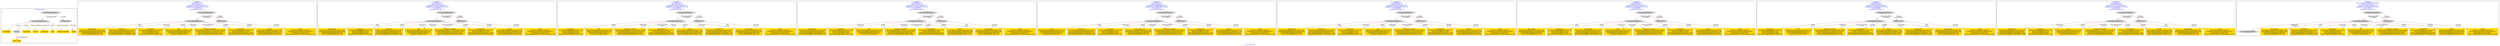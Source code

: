 digraph n0 {
fontcolor="blue"
remincross="true"
label="s22-s-moca.xml"
subgraph cluster_0 {
label="1-correct model"
n2[style="filled",color="white",fillcolor="lightgray",label="CulturalHeritageObject1"];
n3[shape="plaintext",style="filled",fillcolor="gold",label="creationDate"];
n4[style="filled",color="white",fillcolor="lightgray",label="Person1"];
n5[shape="plaintext",style="filled",fillcolor="gold",label="Dimensions"];
n6[shape="plaintext",style="filled",fillcolor="gold",label="Process"];
n7[shape="plaintext",style="filled",fillcolor="gold",label="Provenance"];
n8[shape="plaintext",style="filled",fillcolor="gold",label="title"];
n9[shape="plaintext",style="filled",fillcolor="gold",label="Assension_Number"];
n10[shape="plaintext",style="filled",fillcolor="gold",label="Artist_Name"];
n11[style="filled",color="white",fillcolor="lightgray",label="EuropeanaAggregation1"];
n12[style="filled",color="white",fillcolor="lightgray",label="WebResource1"];
n13[shape="plaintext",style="filled",fillcolor="gold",label="image"];
}
subgraph cluster_1 {
label="candidate 0\nlink coherence:1.0\nnode coherence:1.0\nconfidence:0.6321370163633397\nmapping score:0.6690456721211132\ncost:9.98754\n-precision:0.8-recall:0.73"
n15[style="filled",color="white",fillcolor="lightgray",label="EuropeanaAggregation1"];
n16[style="filled",color="white",fillcolor="lightgray",label="CulturalHeritageObject1"];
n17[style="filled",color="white",fillcolor="lightgray",label="WebResource1"];
n18[shape="plaintext",style="filled",fillcolor="gold",label="Artist_Name\n[Document,columnSubClassOfLink,0.33]\n[CulturalHeritageObject,description,0.262]\n[CulturalHeritageObject,title,0.24]\n[Person,nameOfThePerson,0.168]"];
n19[shape="plaintext",style="filled",fillcolor="gold",label="Provenance\n[CulturalHeritageObject,provenance,0.422]\n[Person,biographicalInformation,0.374]\n[CulturalHeritageObject,description,0.121]\n[CulturalHeritageObject,rightsHolder,0.084]"];
n20[shape="plaintext",style="filled",fillcolor="gold",label="Dimensions\n[CulturalHeritageObject,extent,0.978]\n[Person,dateOfDeath,0.012]\n[Person,dateOfBirth,0.008]\n[Person,biographicalInformation,0.001]"];
n21[shape="plaintext",style="filled",fillcolor="gold",label="title\n[CulturalHeritageObject,description,0.522]\n[Person,biographicalInformation,0.25]\n[CulturalHeritageObject,title,0.13]\n[Document,classLink,0.097]"];
n22[shape="plaintext",style="filled",fillcolor="gold",label="image\n[WebResource,classLink,0.926]\n[Document,columnSubClassOfLink,0.036]\n[Document,classLink,0.022]\n[CulturalHeritageObject,accessionNumber,0.016]"];
n23[shape="plaintext",style="filled",fillcolor="gold",label="Assension_Number\n[CulturalHeritageObject,accessionNumber,0.808]\n[CulturalHeritageObject,provenance,0.109]\n[Person,biographicalInformation,0.048]\n[CulturalHeritageObject,description,0.035]"];
n24[shape="plaintext",style="filled",fillcolor="gold",label="creationDate\n[CulturalHeritageObject,created,0.377]\n[Person,dateOfDeath,0.269]\n[Person,biographicalInformation,0.264]\n[CulturalHeritageObject,description,0.09]"];
n25[shape="plaintext",style="filled",fillcolor="gold",label="Process\n[CulturalHeritageObject,medium,0.784]\n[CulturalHeritageObject,description,0.18]\n[CulturalHeritageObject,extent,0.023]\n[Person,biographicalInformation,0.013]"];
}
subgraph cluster_2 {
label="candidate 1\nlink coherence:1.0\nnode coherence:1.0\nconfidence:0.6321370163633397\nmapping score:0.6690456721211132\ncost:9.98754\n-precision:0.8-recall:0.73"
n27[style="filled",color="white",fillcolor="lightgray",label="EuropeanaAggregation1"];
n28[style="filled",color="white",fillcolor="lightgray",label="CulturalHeritageObject1"];
n29[style="filled",color="white",fillcolor="lightgray",label="WebResource1"];
n30[shape="plaintext",style="filled",fillcolor="gold",label="Artist_Name\n[Document,columnSubClassOfLink,0.33]\n[CulturalHeritageObject,description,0.262]\n[CulturalHeritageObject,title,0.24]\n[Person,nameOfThePerson,0.168]"];
n31[shape="plaintext",style="filled",fillcolor="gold",label="Dimensions\n[CulturalHeritageObject,extent,0.978]\n[Person,dateOfDeath,0.012]\n[Person,dateOfBirth,0.008]\n[Person,biographicalInformation,0.001]"];
n32[shape="plaintext",style="filled",fillcolor="gold",label="Provenance\n[CulturalHeritageObject,provenance,0.422]\n[Person,biographicalInformation,0.374]\n[CulturalHeritageObject,description,0.121]\n[CulturalHeritageObject,rightsHolder,0.084]"];
n33[shape="plaintext",style="filled",fillcolor="gold",label="title\n[CulturalHeritageObject,description,0.522]\n[Person,biographicalInformation,0.25]\n[CulturalHeritageObject,title,0.13]\n[Document,classLink,0.097]"];
n34[shape="plaintext",style="filled",fillcolor="gold",label="image\n[WebResource,classLink,0.926]\n[Document,columnSubClassOfLink,0.036]\n[Document,classLink,0.022]\n[CulturalHeritageObject,accessionNumber,0.016]"];
n35[shape="plaintext",style="filled",fillcolor="gold",label="Assension_Number\n[CulturalHeritageObject,accessionNumber,0.808]\n[CulturalHeritageObject,provenance,0.109]\n[Person,biographicalInformation,0.048]\n[CulturalHeritageObject,description,0.035]"];
n36[shape="plaintext",style="filled",fillcolor="gold",label="creationDate\n[CulturalHeritageObject,created,0.377]\n[Person,dateOfDeath,0.269]\n[Person,biographicalInformation,0.264]\n[CulturalHeritageObject,description,0.09]"];
n37[shape="plaintext",style="filled",fillcolor="gold",label="Process\n[CulturalHeritageObject,medium,0.784]\n[CulturalHeritageObject,description,0.18]\n[CulturalHeritageObject,extent,0.023]\n[Person,biographicalInformation,0.013]"];
}
subgraph cluster_3 {
label="candidate 2\nlink coherence:1.0\nnode coherence:1.0\nconfidence:0.6321370163633397\nmapping score:0.6690456721211132\ncost:9.98754\n-precision:0.8-recall:0.73"
n39[style="filled",color="white",fillcolor="lightgray",label="EuropeanaAggregation1"];
n40[style="filled",color="white",fillcolor="lightgray",label="CulturalHeritageObject2"];
n41[style="filled",color="white",fillcolor="lightgray",label="WebResource1"];
n42[shape="plaintext",style="filled",fillcolor="gold",label="Dimensions\n[CulturalHeritageObject,extent,0.978]\n[Person,dateOfDeath,0.012]\n[Person,dateOfBirth,0.008]\n[Person,biographicalInformation,0.001]"];
n43[shape="plaintext",style="filled",fillcolor="gold",label="title\n[CulturalHeritageObject,description,0.522]\n[Person,biographicalInformation,0.25]\n[CulturalHeritageObject,title,0.13]\n[Document,classLink,0.097]"];
n44[shape="plaintext",style="filled",fillcolor="gold",label="Assension_Number\n[CulturalHeritageObject,accessionNumber,0.808]\n[CulturalHeritageObject,provenance,0.109]\n[Person,biographicalInformation,0.048]\n[CulturalHeritageObject,description,0.035]"];
n45[shape="plaintext",style="filled",fillcolor="gold",label="creationDate\n[CulturalHeritageObject,created,0.377]\n[Person,dateOfDeath,0.269]\n[Person,biographicalInformation,0.264]\n[CulturalHeritageObject,description,0.09]"];
n46[shape="plaintext",style="filled",fillcolor="gold",label="Process\n[CulturalHeritageObject,medium,0.784]\n[CulturalHeritageObject,description,0.18]\n[CulturalHeritageObject,extent,0.023]\n[Person,biographicalInformation,0.013]"];
n47[shape="plaintext",style="filled",fillcolor="gold",label="image\n[WebResource,classLink,0.926]\n[Document,columnSubClassOfLink,0.036]\n[Document,classLink,0.022]\n[CulturalHeritageObject,accessionNumber,0.016]"];
n48[shape="plaintext",style="filled",fillcolor="gold",label="Provenance\n[CulturalHeritageObject,provenance,0.422]\n[Person,biographicalInformation,0.374]\n[CulturalHeritageObject,description,0.121]\n[CulturalHeritageObject,rightsHolder,0.084]"];
n49[shape="plaintext",style="filled",fillcolor="gold",label="Artist_Name\n[Document,columnSubClassOfLink,0.33]\n[CulturalHeritageObject,description,0.262]\n[CulturalHeritageObject,title,0.24]\n[Person,nameOfThePerson,0.168]"];
}
subgraph cluster_4 {
label="candidate 3\nlink coherence:1.0\nnode coherence:1.0\nconfidence:0.6321370163633397\nmapping score:0.6690456721211132\ncost:9.98754\n-precision:0.8-recall:0.73"
n51[style="filled",color="white",fillcolor="lightgray",label="EuropeanaAggregation1"];
n52[style="filled",color="white",fillcolor="lightgray",label="CulturalHeritageObject2"];
n53[style="filled",color="white",fillcolor="lightgray",label="WebResource1"];
n54[shape="plaintext",style="filled",fillcolor="gold",label="Provenance\n[CulturalHeritageObject,provenance,0.422]\n[Person,biographicalInformation,0.374]\n[CulturalHeritageObject,description,0.121]\n[CulturalHeritageObject,rightsHolder,0.084]"];
n55[shape="plaintext",style="filled",fillcolor="gold",label="Dimensions\n[CulturalHeritageObject,extent,0.978]\n[Person,dateOfDeath,0.012]\n[Person,dateOfBirth,0.008]\n[Person,biographicalInformation,0.001]"];
n56[shape="plaintext",style="filled",fillcolor="gold",label="title\n[CulturalHeritageObject,description,0.522]\n[Person,biographicalInformation,0.25]\n[CulturalHeritageObject,title,0.13]\n[Document,classLink,0.097]"];
n57[shape="plaintext",style="filled",fillcolor="gold",label="Assension_Number\n[CulturalHeritageObject,accessionNumber,0.808]\n[CulturalHeritageObject,provenance,0.109]\n[Person,biographicalInformation,0.048]\n[CulturalHeritageObject,description,0.035]"];
n58[shape="plaintext",style="filled",fillcolor="gold",label="creationDate\n[CulturalHeritageObject,created,0.377]\n[Person,dateOfDeath,0.269]\n[Person,biographicalInformation,0.264]\n[CulturalHeritageObject,description,0.09]"];
n59[shape="plaintext",style="filled",fillcolor="gold",label="Process\n[CulturalHeritageObject,medium,0.784]\n[CulturalHeritageObject,description,0.18]\n[CulturalHeritageObject,extent,0.023]\n[Person,biographicalInformation,0.013]"];
n60[shape="plaintext",style="filled",fillcolor="gold",label="image\n[WebResource,classLink,0.926]\n[Document,columnSubClassOfLink,0.036]\n[Document,classLink,0.022]\n[CulturalHeritageObject,accessionNumber,0.016]"];
n61[shape="plaintext",style="filled",fillcolor="gold",label="Artist_Name\n[Document,columnSubClassOfLink,0.33]\n[CulturalHeritageObject,description,0.262]\n[CulturalHeritageObject,title,0.24]\n[Person,nameOfThePerson,0.168]"];
}
subgraph cluster_5 {
label="candidate 4\nlink coherence:1.0\nnode coherence:1.0\nconfidence:0.5858853683319377\nmapping score:0.6536284561106459\ncost:9.98754\n-precision:0.9-recall:0.82"
n63[style="filled",color="white",fillcolor="lightgray",label="EuropeanaAggregation1"];
n64[style="filled",color="white",fillcolor="lightgray",label="CulturalHeritageObject1"];
n65[style="filled",color="white",fillcolor="lightgray",label="WebResource1"];
n66[shape="plaintext",style="filled",fillcolor="gold",label="title\n[CulturalHeritageObject,description,0.522]\n[Person,biographicalInformation,0.25]\n[CulturalHeritageObject,title,0.13]\n[Document,classLink,0.097]"];
n67[shape="plaintext",style="filled",fillcolor="gold",label="Provenance\n[CulturalHeritageObject,provenance,0.422]\n[Person,biographicalInformation,0.374]\n[CulturalHeritageObject,description,0.121]\n[CulturalHeritageObject,rightsHolder,0.084]"];
n68[shape="plaintext",style="filled",fillcolor="gold",label="Dimensions\n[CulturalHeritageObject,extent,0.978]\n[Person,dateOfDeath,0.012]\n[Person,dateOfBirth,0.008]\n[Person,biographicalInformation,0.001]"];
n69[shape="plaintext",style="filled",fillcolor="gold",label="Artist_Name\n[Document,columnSubClassOfLink,0.33]\n[CulturalHeritageObject,description,0.262]\n[CulturalHeritageObject,title,0.24]\n[Person,nameOfThePerson,0.168]"];
n70[shape="plaintext",style="filled",fillcolor="gold",label="image\n[WebResource,classLink,0.926]\n[Document,columnSubClassOfLink,0.036]\n[Document,classLink,0.022]\n[CulturalHeritageObject,accessionNumber,0.016]"];
n71[shape="plaintext",style="filled",fillcolor="gold",label="Assension_Number\n[CulturalHeritageObject,accessionNumber,0.808]\n[CulturalHeritageObject,provenance,0.109]\n[Person,biographicalInformation,0.048]\n[CulturalHeritageObject,description,0.035]"];
n72[shape="plaintext",style="filled",fillcolor="gold",label="creationDate\n[CulturalHeritageObject,created,0.377]\n[Person,dateOfDeath,0.269]\n[Person,biographicalInformation,0.264]\n[CulturalHeritageObject,description,0.09]"];
n73[shape="plaintext",style="filled",fillcolor="gold",label="Process\n[CulturalHeritageObject,medium,0.784]\n[CulturalHeritageObject,description,0.18]\n[CulturalHeritageObject,extent,0.023]\n[Person,biographicalInformation,0.013]"];
}
subgraph cluster_6 {
label="candidate 5\nlink coherence:1.0\nnode coherence:1.0\nconfidence:0.6321370163633397\nmapping score:0.6690456721211132\ncost:9.98786\n-precision:0.8-recall:0.73"
n75[style="filled",color="white",fillcolor="lightgray",label="EuropeanaAggregation1"];
n76[style="filled",color="white",fillcolor="lightgray",label="CulturalHeritageObject1"];
n77[style="filled",color="white",fillcolor="lightgray",label="WebResource2"];
n78[shape="plaintext",style="filled",fillcolor="gold",label="image\n[WebResource,classLink,0.926]\n[Document,columnSubClassOfLink,0.036]\n[Document,classLink,0.022]\n[CulturalHeritageObject,accessionNumber,0.016]"];
n79[shape="plaintext",style="filled",fillcolor="gold",label="Artist_Name\n[Document,columnSubClassOfLink,0.33]\n[CulturalHeritageObject,description,0.262]\n[CulturalHeritageObject,title,0.24]\n[Person,nameOfThePerson,0.168]"];
n80[shape="plaintext",style="filled",fillcolor="gold",label="Provenance\n[CulturalHeritageObject,provenance,0.422]\n[Person,biographicalInformation,0.374]\n[CulturalHeritageObject,description,0.121]\n[CulturalHeritageObject,rightsHolder,0.084]"];
n81[shape="plaintext",style="filled",fillcolor="gold",label="Dimensions\n[CulturalHeritageObject,extent,0.978]\n[Person,dateOfDeath,0.012]\n[Person,dateOfBirth,0.008]\n[Person,biographicalInformation,0.001]"];
n82[shape="plaintext",style="filled",fillcolor="gold",label="title\n[CulturalHeritageObject,description,0.522]\n[Person,biographicalInformation,0.25]\n[CulturalHeritageObject,title,0.13]\n[Document,classLink,0.097]"];
n83[shape="plaintext",style="filled",fillcolor="gold",label="Assension_Number\n[CulturalHeritageObject,accessionNumber,0.808]\n[CulturalHeritageObject,provenance,0.109]\n[Person,biographicalInformation,0.048]\n[CulturalHeritageObject,description,0.035]"];
n84[shape="plaintext",style="filled",fillcolor="gold",label="creationDate\n[CulturalHeritageObject,created,0.377]\n[Person,dateOfDeath,0.269]\n[Person,biographicalInformation,0.264]\n[CulturalHeritageObject,description,0.09]"];
n85[shape="plaintext",style="filled",fillcolor="gold",label="Process\n[CulturalHeritageObject,medium,0.784]\n[CulturalHeritageObject,description,0.18]\n[CulturalHeritageObject,extent,0.023]\n[Person,biographicalInformation,0.013]"];
}
subgraph cluster_7 {
label="candidate 6\nlink coherence:1.0\nnode coherence:1.0\nconfidence:0.6321370163633397\nmapping score:0.6690456721211132\ncost:9.98786\n-precision:0.8-recall:0.73"
n87[style="filled",color="white",fillcolor="lightgray",label="EuropeanaAggregation1"];
n88[style="filled",color="white",fillcolor="lightgray",label="CulturalHeritageObject1"];
n89[style="filled",color="white",fillcolor="lightgray",label="WebResource2"];
n90[shape="plaintext",style="filled",fillcolor="gold",label="image\n[WebResource,classLink,0.926]\n[Document,columnSubClassOfLink,0.036]\n[Document,classLink,0.022]\n[CulturalHeritageObject,accessionNumber,0.016]"];
n91[shape="plaintext",style="filled",fillcolor="gold",label="Artist_Name\n[Document,columnSubClassOfLink,0.33]\n[CulturalHeritageObject,description,0.262]\n[CulturalHeritageObject,title,0.24]\n[Person,nameOfThePerson,0.168]"];
n92[shape="plaintext",style="filled",fillcolor="gold",label="Dimensions\n[CulturalHeritageObject,extent,0.978]\n[Person,dateOfDeath,0.012]\n[Person,dateOfBirth,0.008]\n[Person,biographicalInformation,0.001]"];
n93[shape="plaintext",style="filled",fillcolor="gold",label="Provenance\n[CulturalHeritageObject,provenance,0.422]\n[Person,biographicalInformation,0.374]\n[CulturalHeritageObject,description,0.121]\n[CulturalHeritageObject,rightsHolder,0.084]"];
n94[shape="plaintext",style="filled",fillcolor="gold",label="title\n[CulturalHeritageObject,description,0.522]\n[Person,biographicalInformation,0.25]\n[CulturalHeritageObject,title,0.13]\n[Document,classLink,0.097]"];
n95[shape="plaintext",style="filled",fillcolor="gold",label="Assension_Number\n[CulturalHeritageObject,accessionNumber,0.808]\n[CulturalHeritageObject,provenance,0.109]\n[Person,biographicalInformation,0.048]\n[CulturalHeritageObject,description,0.035]"];
n96[shape="plaintext",style="filled",fillcolor="gold",label="creationDate\n[CulturalHeritageObject,created,0.377]\n[Person,dateOfDeath,0.269]\n[Person,biographicalInformation,0.264]\n[CulturalHeritageObject,description,0.09]"];
n97[shape="plaintext",style="filled",fillcolor="gold",label="Process\n[CulturalHeritageObject,medium,0.784]\n[CulturalHeritageObject,description,0.18]\n[CulturalHeritageObject,extent,0.023]\n[Person,biographicalInformation,0.013]"];
}
subgraph cluster_8 {
label="candidate 7\nlink coherence:1.0\nnode coherence:1.0\nconfidence:0.6321370163633397\nmapping score:0.6690456721211132\ncost:9.98786\n-precision:0.8-recall:0.73"
n99[style="filled",color="white",fillcolor="lightgray",label="EuropeanaAggregation1"];
n100[style="filled",color="white",fillcolor="lightgray",label="CulturalHeritageObject2"];
n101[style="filled",color="white",fillcolor="lightgray",label="WebResource2"];
n102[shape="plaintext",style="filled",fillcolor="gold",label="image\n[WebResource,classLink,0.926]\n[Document,columnSubClassOfLink,0.036]\n[Document,classLink,0.022]\n[CulturalHeritageObject,accessionNumber,0.016]"];
n103[shape="plaintext",style="filled",fillcolor="gold",label="Dimensions\n[CulturalHeritageObject,extent,0.978]\n[Person,dateOfDeath,0.012]\n[Person,dateOfBirth,0.008]\n[Person,biographicalInformation,0.001]"];
n104[shape="plaintext",style="filled",fillcolor="gold",label="title\n[CulturalHeritageObject,description,0.522]\n[Person,biographicalInformation,0.25]\n[CulturalHeritageObject,title,0.13]\n[Document,classLink,0.097]"];
n105[shape="plaintext",style="filled",fillcolor="gold",label="Assension_Number\n[CulturalHeritageObject,accessionNumber,0.808]\n[CulturalHeritageObject,provenance,0.109]\n[Person,biographicalInformation,0.048]\n[CulturalHeritageObject,description,0.035]"];
n106[shape="plaintext",style="filled",fillcolor="gold",label="creationDate\n[CulturalHeritageObject,created,0.377]\n[Person,dateOfDeath,0.269]\n[Person,biographicalInformation,0.264]\n[CulturalHeritageObject,description,0.09]"];
n107[shape="plaintext",style="filled",fillcolor="gold",label="Process\n[CulturalHeritageObject,medium,0.784]\n[CulturalHeritageObject,description,0.18]\n[CulturalHeritageObject,extent,0.023]\n[Person,biographicalInformation,0.013]"];
n108[shape="plaintext",style="filled",fillcolor="gold",label="Provenance\n[CulturalHeritageObject,provenance,0.422]\n[Person,biographicalInformation,0.374]\n[CulturalHeritageObject,description,0.121]\n[CulturalHeritageObject,rightsHolder,0.084]"];
n109[shape="plaintext",style="filled",fillcolor="gold",label="Artist_Name\n[Document,columnSubClassOfLink,0.33]\n[CulturalHeritageObject,description,0.262]\n[CulturalHeritageObject,title,0.24]\n[Person,nameOfThePerson,0.168]"];
}
subgraph cluster_9 {
label="candidate 8\nlink coherence:1.0\nnode coherence:1.0\nconfidence:0.6321370163633397\nmapping score:0.6690456721211132\ncost:9.98786\n-precision:0.8-recall:0.73"
n111[style="filled",color="white",fillcolor="lightgray",label="EuropeanaAggregation1"];
n112[style="filled",color="white",fillcolor="lightgray",label="CulturalHeritageObject2"];
n113[style="filled",color="white",fillcolor="lightgray",label="WebResource2"];
n114[shape="plaintext",style="filled",fillcolor="gold",label="image\n[WebResource,classLink,0.926]\n[Document,columnSubClassOfLink,0.036]\n[Document,classLink,0.022]\n[CulturalHeritageObject,accessionNumber,0.016]"];
n115[shape="plaintext",style="filled",fillcolor="gold",label="Provenance\n[CulturalHeritageObject,provenance,0.422]\n[Person,biographicalInformation,0.374]\n[CulturalHeritageObject,description,0.121]\n[CulturalHeritageObject,rightsHolder,0.084]"];
n116[shape="plaintext",style="filled",fillcolor="gold",label="Dimensions\n[CulturalHeritageObject,extent,0.978]\n[Person,dateOfDeath,0.012]\n[Person,dateOfBirth,0.008]\n[Person,biographicalInformation,0.001]"];
n117[shape="plaintext",style="filled",fillcolor="gold",label="title\n[CulturalHeritageObject,description,0.522]\n[Person,biographicalInformation,0.25]\n[CulturalHeritageObject,title,0.13]\n[Document,classLink,0.097]"];
n118[shape="plaintext",style="filled",fillcolor="gold",label="Assension_Number\n[CulturalHeritageObject,accessionNumber,0.808]\n[CulturalHeritageObject,provenance,0.109]\n[Person,biographicalInformation,0.048]\n[CulturalHeritageObject,description,0.035]"];
n119[shape="plaintext",style="filled",fillcolor="gold",label="creationDate\n[CulturalHeritageObject,created,0.377]\n[Person,dateOfDeath,0.269]\n[Person,biographicalInformation,0.264]\n[CulturalHeritageObject,description,0.09]"];
n120[shape="plaintext",style="filled",fillcolor="gold",label="Process\n[CulturalHeritageObject,medium,0.784]\n[CulturalHeritageObject,description,0.18]\n[CulturalHeritageObject,extent,0.023]\n[Person,biographicalInformation,0.013]"];
n121[shape="plaintext",style="filled",fillcolor="gold",label="Artist_Name\n[Document,columnSubClassOfLink,0.33]\n[CulturalHeritageObject,description,0.262]\n[CulturalHeritageObject,title,0.24]\n[Person,nameOfThePerson,0.168]"];
}
subgraph cluster_10 {
label="candidate 9\nlink coherence:0.9090909090909091\nnode coherence:1.0\nconfidence:0.6321370163633397\nmapping score:0.6690456721211132\ncost:10.98331\n-precision:0.73-recall:0.73"
n123[style="filled",color="white",fillcolor="lightgray",label="CulturalHeritageObject1"];
n124[style="filled",color="white",fillcolor="lightgray",label="CulturalHeritageObject2"];
n125[style="filled",color="white",fillcolor="lightgray",label="EuropeanaAggregation1"];
n126[style="filled",color="white",fillcolor="lightgray",label="WebResource1"];
n127[shape="plaintext",style="filled",fillcolor="gold",label="Artist_Name\n[Document,columnSubClassOfLink,0.33]\n[CulturalHeritageObject,description,0.262]\n[CulturalHeritageObject,title,0.24]\n[Person,nameOfThePerson,0.168]"];
n128[shape="plaintext",style="filled",fillcolor="gold",label="Provenance\n[CulturalHeritageObject,provenance,0.422]\n[Person,biographicalInformation,0.374]\n[CulturalHeritageObject,description,0.121]\n[CulturalHeritageObject,rightsHolder,0.084]"];
n129[shape="plaintext",style="filled",fillcolor="gold",label="Dimensions\n[CulturalHeritageObject,extent,0.978]\n[Person,dateOfDeath,0.012]\n[Person,dateOfBirth,0.008]\n[Person,biographicalInformation,0.001]"];
n130[shape="plaintext",style="filled",fillcolor="gold",label="title\n[CulturalHeritageObject,description,0.522]\n[Person,biographicalInformation,0.25]\n[CulturalHeritageObject,title,0.13]\n[Document,classLink,0.097]"];
n131[shape="plaintext",style="filled",fillcolor="gold",label="image\n[WebResource,classLink,0.926]\n[Document,columnSubClassOfLink,0.036]\n[Document,classLink,0.022]\n[CulturalHeritageObject,accessionNumber,0.016]"];
n132[shape="plaintext",style="filled",fillcolor="gold",label="Assension_Number\n[CulturalHeritageObject,accessionNumber,0.808]\n[CulturalHeritageObject,provenance,0.109]\n[Person,biographicalInformation,0.048]\n[CulturalHeritageObject,description,0.035]"];
n133[shape="plaintext",style="filled",fillcolor="gold",label="creationDate\n[CulturalHeritageObject,created,0.377]\n[Person,dateOfDeath,0.269]\n[Person,biographicalInformation,0.264]\n[CulturalHeritageObject,description,0.09]"];
n134[shape="plaintext",style="filled",fillcolor="gold",label="Process\n[CulturalHeritageObject,medium,0.784]\n[CulturalHeritageObject,description,0.18]\n[CulturalHeritageObject,extent,0.023]\n[Person,biographicalInformation,0.013]"];
}
n2 -> n3[color="brown",fontcolor="black",label="created"]
n2 -> n4[color="brown",fontcolor="black",label="creator"]
n2 -> n5[color="brown",fontcolor="black",label="extent"]
n2 -> n6[color="brown",fontcolor="black",label="medium"]
n2 -> n7[color="brown",fontcolor="black",label="provenance"]
n2 -> n8[color="brown",fontcolor="black",label="title"]
n2 -> n9[color="brown",fontcolor="black",label="accessionNumber"]
n4 -> n10[color="brown",fontcolor="black",label="nameOfThePerson"]
n11 -> n2[color="brown",fontcolor="black",label="aggregatedCHO"]
n11 -> n12[color="brown",fontcolor="black",label="hasView"]
n12 -> n13[color="brown",fontcolor="black",label="classLink"]
n15 -> n16[color="brown",fontcolor="black",label="aggregatedCHO\nw=0.99397"]
n15 -> n17[color="brown",fontcolor="black",label="hasView\nw=0.99357"]
n16 -> n18[color="brown",fontcolor="black",label="title\nw=1.0"]
n16 -> n19[color="brown",fontcolor="black",label="provenance\nw=1.0"]
n16 -> n20[color="brown",fontcolor="black",label="extent\nw=1.0"]
n16 -> n21[color="brown",fontcolor="black",label="description\nw=1.0"]
n17 -> n22[color="brown",fontcolor="black",label="classLink\nw=1.0"]
n16 -> n23[color="brown",fontcolor="black",label="accessionNumber\nw=1.0"]
n16 -> n24[color="brown",fontcolor="black",label="created\nw=1.0"]
n16 -> n25[color="brown",fontcolor="black",label="medium\nw=1.0"]
n27 -> n28[color="brown",fontcolor="black",label="aggregatedCHO\nw=0.99397"]
n27 -> n29[color="brown",fontcolor="black",label="hasView\nw=0.99357"]
n28 -> n30[color="brown",fontcolor="black",label="title\nw=1.0"]
n28 -> n31[color="brown",fontcolor="black",label="extent\nw=1.0"]
n28 -> n32[color="brown",fontcolor="black",label="provenance\nw=1.0"]
n28 -> n33[color="brown",fontcolor="black",label="description\nw=1.0"]
n29 -> n34[color="brown",fontcolor="black",label="classLink\nw=1.0"]
n28 -> n35[color="brown",fontcolor="black",label="accessionNumber\nw=1.0"]
n28 -> n36[color="brown",fontcolor="black",label="created\nw=1.0"]
n28 -> n37[color="brown",fontcolor="black",label="medium\nw=1.0"]
n39 -> n40[color="brown",fontcolor="black",label="aggregatedCHO\nw=0.99397"]
n39 -> n41[color="brown",fontcolor="black",label="hasView\nw=0.99357"]
n40 -> n42[color="brown",fontcolor="black",label="extent\nw=1.0"]
n40 -> n43[color="brown",fontcolor="black",label="description\nw=1.0"]
n40 -> n44[color="brown",fontcolor="black",label="accessionNumber\nw=1.0"]
n40 -> n45[color="brown",fontcolor="black",label="created\nw=1.0"]
n40 -> n46[color="brown",fontcolor="black",label="medium\nw=1.0"]
n41 -> n47[color="brown",fontcolor="black",label="classLink\nw=1.0"]
n40 -> n48[color="brown",fontcolor="black",label="provenance\nw=1.0"]
n40 -> n49[color="brown",fontcolor="black",label="title\nw=1.0"]
n51 -> n52[color="brown",fontcolor="black",label="aggregatedCHO\nw=0.99397"]
n51 -> n53[color="brown",fontcolor="black",label="hasView\nw=0.99357"]
n52 -> n54[color="brown",fontcolor="black",label="provenance\nw=1.0"]
n52 -> n55[color="brown",fontcolor="black",label="extent\nw=1.0"]
n52 -> n56[color="brown",fontcolor="black",label="description\nw=1.0"]
n52 -> n57[color="brown",fontcolor="black",label="accessionNumber\nw=1.0"]
n52 -> n58[color="brown",fontcolor="black",label="created\nw=1.0"]
n52 -> n59[color="brown",fontcolor="black",label="medium\nw=1.0"]
n53 -> n60[color="brown",fontcolor="black",label="classLink\nw=1.0"]
n52 -> n61[color="brown",fontcolor="black",label="title\nw=1.0"]
n63 -> n64[color="brown",fontcolor="black",label="aggregatedCHO\nw=0.99397"]
n63 -> n65[color="brown",fontcolor="black",label="hasView\nw=0.99357"]
n64 -> n66[color="brown",fontcolor="black",label="title\nw=1.0"]
n64 -> n67[color="brown",fontcolor="black",label="provenance\nw=1.0"]
n64 -> n68[color="brown",fontcolor="black",label="extent\nw=1.0"]
n64 -> n69[color="brown",fontcolor="black",label="description\nw=1.0"]
n65 -> n70[color="brown",fontcolor="black",label="classLink\nw=1.0"]
n64 -> n71[color="brown",fontcolor="black",label="accessionNumber\nw=1.0"]
n64 -> n72[color="brown",fontcolor="black",label="created\nw=1.0"]
n64 -> n73[color="brown",fontcolor="black",label="medium\nw=1.0"]
n75 -> n76[color="brown",fontcolor="black",label="aggregatedCHO\nw=0.99397"]
n75 -> n77[color="brown",fontcolor="black",label="hasView\nw=0.99389"]
n77 -> n78[color="brown",fontcolor="black",label="classLink\nw=1.0"]
n76 -> n79[color="brown",fontcolor="black",label="title\nw=1.0"]
n76 -> n80[color="brown",fontcolor="black",label="provenance\nw=1.0"]
n76 -> n81[color="brown",fontcolor="black",label="extent\nw=1.0"]
n76 -> n82[color="brown",fontcolor="black",label="description\nw=1.0"]
n76 -> n83[color="brown",fontcolor="black",label="accessionNumber\nw=1.0"]
n76 -> n84[color="brown",fontcolor="black",label="created\nw=1.0"]
n76 -> n85[color="brown",fontcolor="black",label="medium\nw=1.0"]
n87 -> n88[color="brown",fontcolor="black",label="aggregatedCHO\nw=0.99397"]
n87 -> n89[color="brown",fontcolor="black",label="hasView\nw=0.99389"]
n89 -> n90[color="brown",fontcolor="black",label="classLink\nw=1.0"]
n88 -> n91[color="brown",fontcolor="black",label="title\nw=1.0"]
n88 -> n92[color="brown",fontcolor="black",label="extent\nw=1.0"]
n88 -> n93[color="brown",fontcolor="black",label="provenance\nw=1.0"]
n88 -> n94[color="brown",fontcolor="black",label="description\nw=1.0"]
n88 -> n95[color="brown",fontcolor="black",label="accessionNumber\nw=1.0"]
n88 -> n96[color="brown",fontcolor="black",label="created\nw=1.0"]
n88 -> n97[color="brown",fontcolor="black",label="medium\nw=1.0"]
n99 -> n100[color="brown",fontcolor="black",label="aggregatedCHO\nw=0.99397"]
n99 -> n101[color="brown",fontcolor="black",label="hasView\nw=0.99389"]
n101 -> n102[color="brown",fontcolor="black",label="classLink\nw=1.0"]
n100 -> n103[color="brown",fontcolor="black",label="extent\nw=1.0"]
n100 -> n104[color="brown",fontcolor="black",label="description\nw=1.0"]
n100 -> n105[color="brown",fontcolor="black",label="accessionNumber\nw=1.0"]
n100 -> n106[color="brown",fontcolor="black",label="created\nw=1.0"]
n100 -> n107[color="brown",fontcolor="black",label="medium\nw=1.0"]
n100 -> n108[color="brown",fontcolor="black",label="provenance\nw=1.0"]
n100 -> n109[color="brown",fontcolor="black",label="title\nw=1.0"]
n111 -> n112[color="brown",fontcolor="black",label="aggregatedCHO\nw=0.99397"]
n111 -> n113[color="brown",fontcolor="black",label="hasView\nw=0.99389"]
n113 -> n114[color="brown",fontcolor="black",label="classLink\nw=1.0"]
n112 -> n115[color="brown",fontcolor="black",label="provenance\nw=1.0"]
n112 -> n116[color="brown",fontcolor="black",label="extent\nw=1.0"]
n112 -> n117[color="brown",fontcolor="black",label="description\nw=1.0"]
n112 -> n118[color="brown",fontcolor="black",label="accessionNumber\nw=1.0"]
n112 -> n119[color="brown",fontcolor="black",label="created\nw=1.0"]
n112 -> n120[color="brown",fontcolor="black",label="medium\nw=1.0"]
n112 -> n121[color="brown",fontcolor="black",label="title\nw=1.0"]
n123 -> n124[color="brown",fontcolor="black",label="isRelatedTo\nw=0.99577"]
n125 -> n123[color="brown",fontcolor="black",label="aggregatedCHO\nw=0.99397"]
n125 -> n126[color="brown",fontcolor="black",label="hasView\nw=0.99357"]
n123 -> n127[color="brown",fontcolor="black",label="title\nw=1.0"]
n123 -> n128[color="brown",fontcolor="black",label="provenance\nw=1.0"]
n123 -> n129[color="brown",fontcolor="black",label="extent\nw=1.0"]
n123 -> n130[color="brown",fontcolor="black",label="description\nw=1.0"]
n126 -> n131[color="brown",fontcolor="black",label="classLink\nw=1.0"]
n123 -> n132[color="brown",fontcolor="black",label="accessionNumber\nw=1.0"]
n123 -> n133[color="brown",fontcolor="black",label="created\nw=1.0"]
n123 -> n134[color="brown",fontcolor="black",label="medium\nw=1.0"]
}
